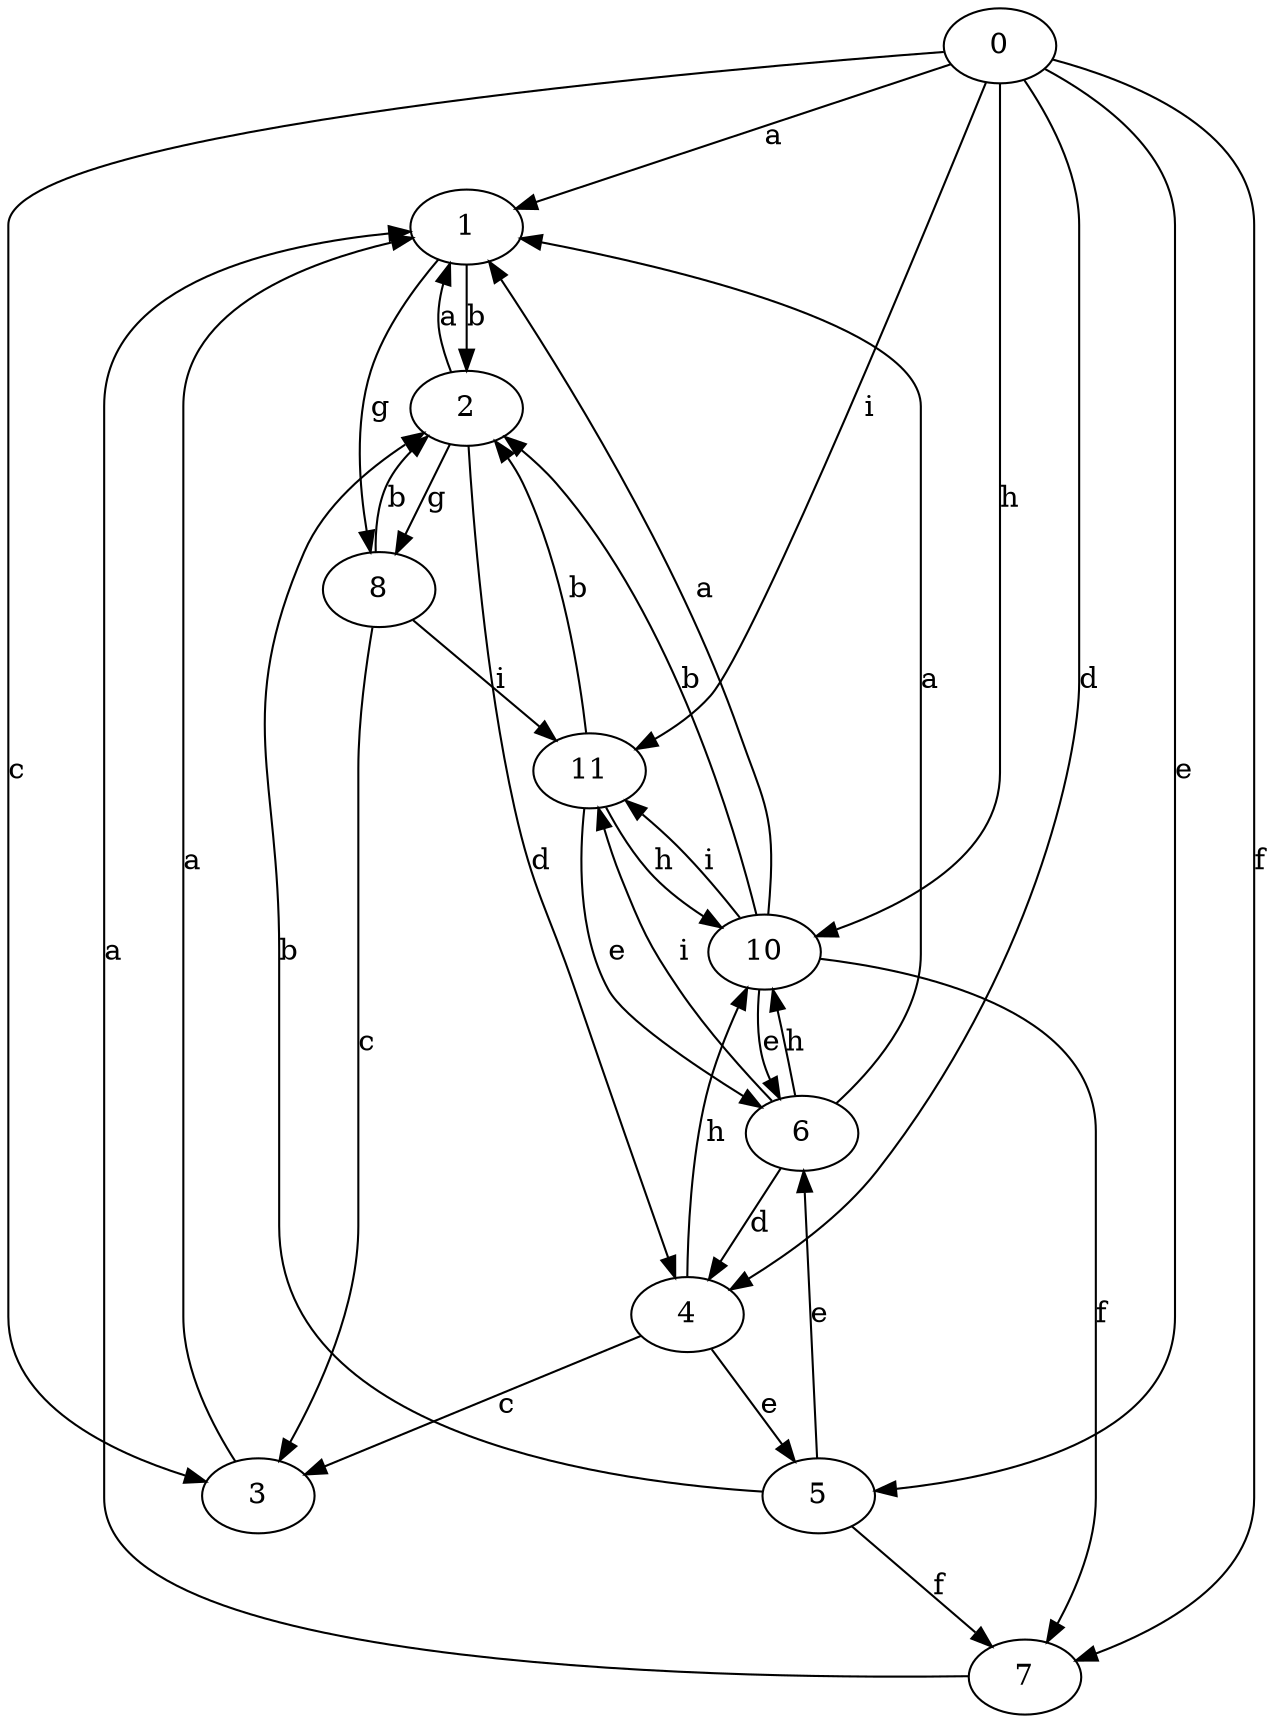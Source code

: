 strict digraph  {
0;
1;
2;
3;
4;
5;
6;
7;
8;
10;
11;
0 -> 1  [label=a];
0 -> 3  [label=c];
0 -> 4  [label=d];
0 -> 5  [label=e];
0 -> 7  [label=f];
0 -> 10  [label=h];
0 -> 11  [label=i];
1 -> 2  [label=b];
1 -> 8  [label=g];
2 -> 1  [label=a];
2 -> 4  [label=d];
2 -> 8  [label=g];
3 -> 1  [label=a];
4 -> 3  [label=c];
4 -> 5  [label=e];
4 -> 10  [label=h];
5 -> 2  [label=b];
5 -> 6  [label=e];
5 -> 7  [label=f];
6 -> 1  [label=a];
6 -> 4  [label=d];
6 -> 10  [label=h];
6 -> 11  [label=i];
7 -> 1  [label=a];
8 -> 2  [label=b];
8 -> 3  [label=c];
8 -> 11  [label=i];
10 -> 1  [label=a];
10 -> 2  [label=b];
10 -> 6  [label=e];
10 -> 7  [label=f];
10 -> 11  [label=i];
11 -> 2  [label=b];
11 -> 6  [label=e];
11 -> 10  [label=h];
}
